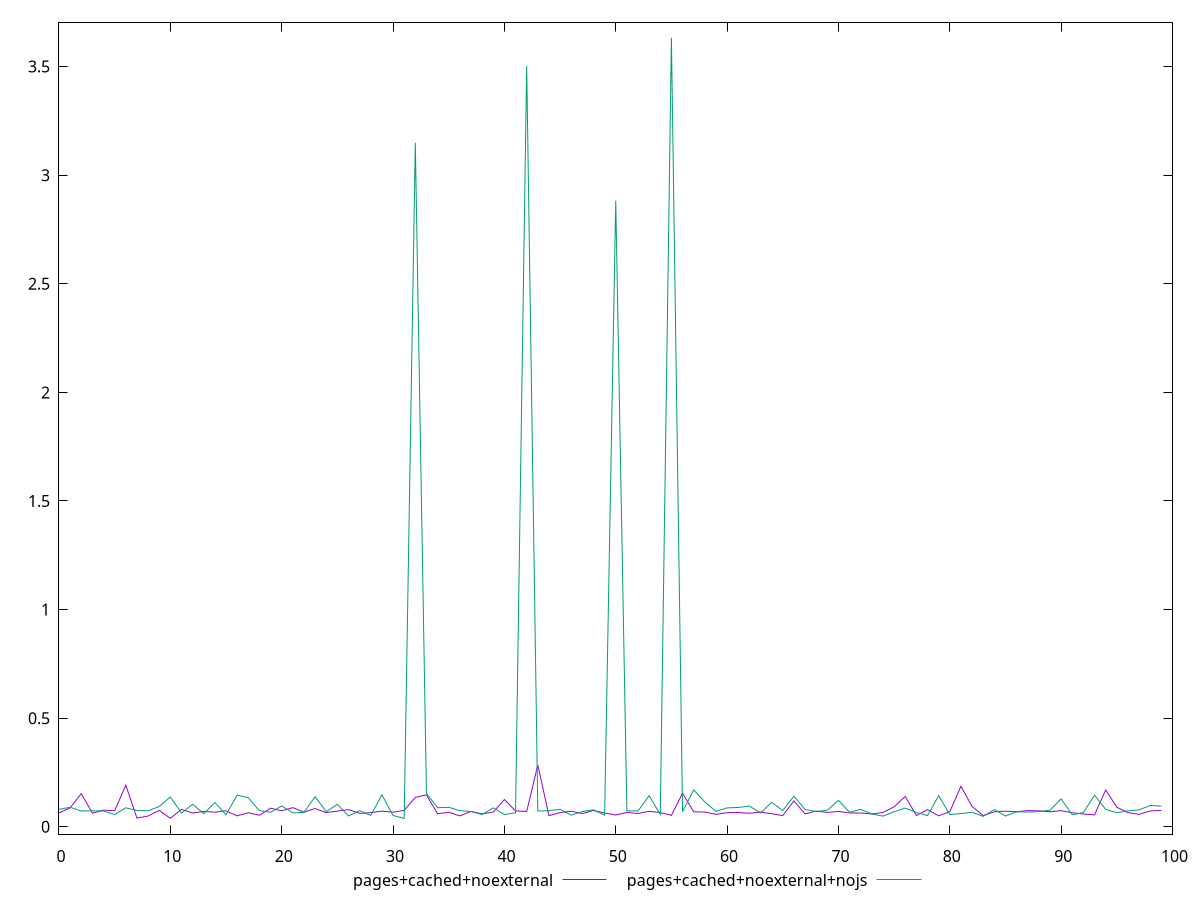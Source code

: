 $_pagesCachedNoexternal <<EOF
0.0641
0.08739999999999999
0.153
0.0629
0.0768
0.0741
0.1916
0.0399
0.049699999999999994
0.0759
0.038900000000000004
0.0803
0.0635
0.07079999999999999
0.0674
0.0739
0.050499999999999996
0.0647
0.0534
0.0856
0.0737
0.08829999999999999
0.0675
0.08409999999999998
0.0654
0.07229999999999999
0.0792
0.062
0.06509999999999999
0.07239999999999999
0.0674
0.0755
0.1357
0.14679999999999999
0.05999999999999999
0.0671
0.0502
0.07079999999999999
0.05959999999999999
0.0677
0.1256
0.0732
0.0705
0.28479999999999994
0.0514
0.0655
0.0721
0.060899999999999996
0.0751
0.0637
0.0542
0.0663
0.06130000000000001
0.07139999999999999
0.0656
0.0527
0.1546
0.0691
0.0679
0.057499999999999996
0.06509999999999999
0.0658
0.062299999999999994
0.06760000000000001
0.0605
0.0517
0.11919999999999997
0.0595
0.0725
0.0661
0.07089999999999999
0.0637
0.0634
0.0595
0.0659
0.09230000000000002
0.1395
0.0519
0.079
0.0506
0.06969999999999998
0.18669999999999998
0.09390000000000001
0.0518
0.0692
0.07179999999999999
0.0692
0.075
0.0735
0.0692
0.0743
0.0648
0.058899999999999994
0.0551
0.1699
0.0901
0.0654
0.05729999999999999
0.0732
0.07529999999999999
EOF
$_pagesCachedNoexternalNojs <<EOF
0.0804
0.0901
0.07289999999999999
0.0739
0.073
0.05600000000000001
0.08750000000000001
0.07519999999999999
0.0737
0.0934
0.13720000000000002
0.06319999999999999
0.10389999999999999
0.0607
0.11160000000000002
0.0558
0.1462
0.1338
0.0745
0.0672
0.096
0.0643
0.0665
0.13859999999999997
0.0696
0.1035
0.049999999999999996
0.0744
0.05239999999999999
0.1475
0.052399999999999995
0.0382
3.149
0.1544
0.0879
0.0898
0.0746
0.07039999999999999
0.05659999999999999
0.08729999999999999
0.05659999999999999
0.0647
3.503
0.0726
0.0741
0.08070000000000001
0.0537
0.0702
0.07819999999999999
0.0535
2.883
0.0736
0.073
0.1431
0.05679999999999999
3.6319999999999997
0.06969999999999998
0.16999999999999998
0.1147
0.07119999999999999
0.08710000000000001
0.0892
0.0959
0.0638
0.11249999999999999
0.075
0.14079999999999998
0.0798
0.07039999999999999
0.0764
0.12159999999999999
0.0668
0.0805
0.05879999999999999
0.0492
0.06939999999999999
0.0863
0.0661
0.0514
0.1434
0.056699999999999987
0.06069999999999999
0.067
0.0481
0.0794
0.0493
0.06929999999999999
0.0678
0.06989999999999999
0.0766
0.1283
0.055600000000000004
0.0658
0.14539999999999997
0.07990000000000001
0.0647
0.0736
0.0781
0.0984
0.09499999999999999
EOF
set key outside below
set terminal pngcairo
set output "report_00006_2020-11-02T20-21-41.718Z/network-rtt/network-rtt_pages+cached+noexternal_pages+cached+noexternal+nojs.png"
set yrange [-0.033676:3.7038759999999997]
plot $_pagesCachedNoexternal title "pages+cached+noexternal" with line ,$_pagesCachedNoexternalNojs title "pages+cached+noexternal+nojs" with line ,